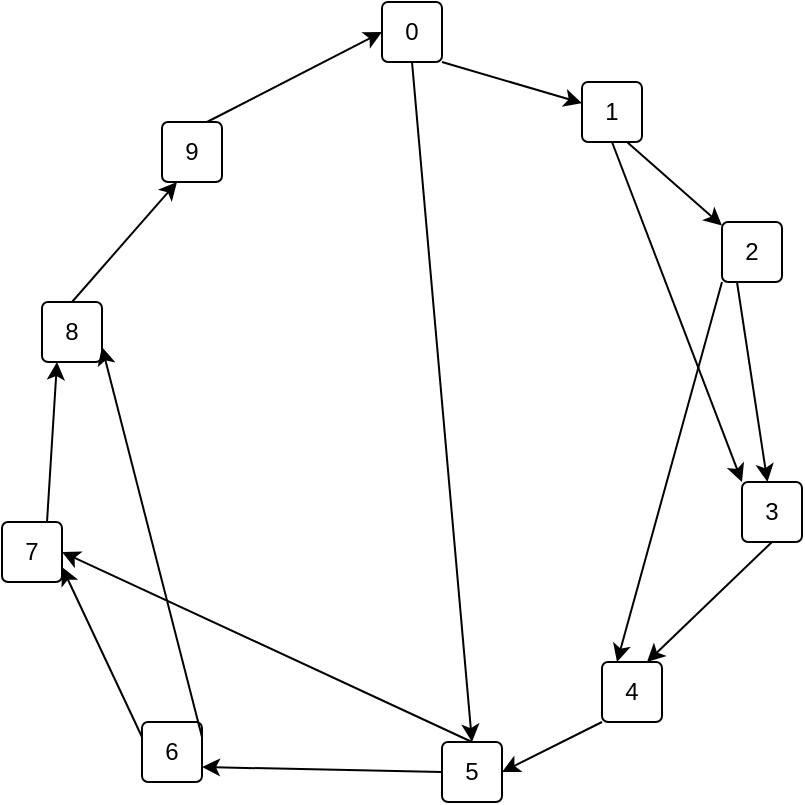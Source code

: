<mxfile version="24.3.1" type="github">
  <diagram name="Page-1" id="85v1--rH_fln2Zx9HRif">
    <mxGraphModel dx="601" dy="520" grid="1" gridSize="10" guides="1" tooltips="1" connect="1" arrows="1" fold="1" page="1" pageScale="1" pageWidth="2336" pageHeight="1654" math="0" shadow="0">
      <root>
        <mxCell id="0" />
        <mxCell id="1" parent="0" />
        <mxCell id="VSvePtYZnGxWkbHHDTRv-1" value="1" style="rounded=1;arcSize=10;whiteSpace=wrap;html=1;align=center;" vertex="1" parent="1">
          <mxGeometry x="620" y="340" width="30" height="30" as="geometry" />
        </mxCell>
        <mxCell id="VSvePtYZnGxWkbHHDTRv-12" style="rounded=0;orthogonalLoop=1;jettySize=auto;html=1;exitX=1;exitY=1;exitDx=0;exitDy=0;" edge="1" parent="1" source="VSvePtYZnGxWkbHHDTRv-2" target="VSvePtYZnGxWkbHHDTRv-1">
          <mxGeometry relative="1" as="geometry">
            <mxPoint x="523.75" y="330" as="sourcePoint" />
            <mxPoint x="486.25" y="377.5" as="targetPoint" />
          </mxGeometry>
        </mxCell>
        <mxCell id="VSvePtYZnGxWkbHHDTRv-2" value="0" style="rounded=1;arcSize=10;whiteSpace=wrap;html=1;align=center;" vertex="1" parent="1">
          <mxGeometry x="520" y="300" width="30" height="30" as="geometry" />
        </mxCell>
        <mxCell id="VSvePtYZnGxWkbHHDTRv-3" value="2" style="rounded=1;arcSize=10;whiteSpace=wrap;html=1;align=center;" vertex="1" parent="1">
          <mxGeometry x="690" y="410" width="30" height="30" as="geometry" />
        </mxCell>
        <mxCell id="VSvePtYZnGxWkbHHDTRv-4" value="3" style="rounded=1;arcSize=10;whiteSpace=wrap;html=1;align=center;" vertex="1" parent="1">
          <mxGeometry x="700" y="540" width="30" height="30" as="geometry" />
        </mxCell>
        <mxCell id="VSvePtYZnGxWkbHHDTRv-5" value="5" style="rounded=1;arcSize=10;whiteSpace=wrap;html=1;align=center;" vertex="1" parent="1">
          <mxGeometry x="550" y="670" width="30" height="30" as="geometry" />
        </mxCell>
        <mxCell id="VSvePtYZnGxWkbHHDTRv-6" value="4" style="rounded=1;arcSize=10;whiteSpace=wrap;html=1;align=center;" vertex="1" parent="1">
          <mxGeometry x="630" y="630" width="30" height="30" as="geometry" />
        </mxCell>
        <mxCell id="VSvePtYZnGxWkbHHDTRv-7" value="9" style="rounded=1;arcSize=10;whiteSpace=wrap;html=1;align=center;" vertex="1" parent="1">
          <mxGeometry x="410" y="360" width="30" height="30" as="geometry" />
        </mxCell>
        <mxCell id="VSvePtYZnGxWkbHHDTRv-8" value="8" style="rounded=1;arcSize=10;whiteSpace=wrap;html=1;align=center;" vertex="1" parent="1">
          <mxGeometry x="350" y="450" width="30" height="30" as="geometry" />
        </mxCell>
        <mxCell id="VSvePtYZnGxWkbHHDTRv-9" value="6" style="rounded=1;arcSize=10;whiteSpace=wrap;html=1;align=center;" vertex="1" parent="1">
          <mxGeometry x="400" y="660" width="30" height="30" as="geometry" />
        </mxCell>
        <mxCell id="VSvePtYZnGxWkbHHDTRv-10" value="7" style="rounded=1;arcSize=10;whiteSpace=wrap;html=1;align=center;" vertex="1" parent="1">
          <mxGeometry x="330" y="560" width="30" height="30" as="geometry" />
        </mxCell>
        <mxCell id="VSvePtYZnGxWkbHHDTRv-14" style="rounded=0;orthogonalLoop=1;jettySize=auto;html=1;exitX=0.75;exitY=1;exitDx=0;exitDy=0;" edge="1" parent="1" source="VSvePtYZnGxWkbHHDTRv-1" target="VSvePtYZnGxWkbHHDTRv-3">
          <mxGeometry relative="1" as="geometry">
            <mxPoint x="643.75" y="296" as="sourcePoint" />
            <mxPoint x="570" y="334" as="targetPoint" />
          </mxGeometry>
        </mxCell>
        <mxCell id="VSvePtYZnGxWkbHHDTRv-15" style="rounded=0;orthogonalLoop=1;jettySize=auto;html=1;exitX=0.25;exitY=1;exitDx=0;exitDy=0;" edge="1" parent="1" source="VSvePtYZnGxWkbHHDTRv-3" target="VSvePtYZnGxWkbHHDTRv-4">
          <mxGeometry relative="1" as="geometry">
            <mxPoint x="663.75" y="300" as="sourcePoint" />
            <mxPoint x="590" y="338" as="targetPoint" />
          </mxGeometry>
        </mxCell>
        <mxCell id="VSvePtYZnGxWkbHHDTRv-16" style="rounded=0;orthogonalLoop=1;jettySize=auto;html=1;exitX=0.5;exitY=1;exitDx=0;exitDy=0;entryX=0.75;entryY=0;entryDx=0;entryDy=0;" edge="1" parent="1" source="VSvePtYZnGxWkbHHDTRv-4" target="VSvePtYZnGxWkbHHDTRv-6">
          <mxGeometry relative="1" as="geometry">
            <mxPoint x="693.75" y="300" as="sourcePoint" />
            <mxPoint x="620" y="338" as="targetPoint" />
          </mxGeometry>
        </mxCell>
        <mxCell id="VSvePtYZnGxWkbHHDTRv-17" style="rounded=0;orthogonalLoop=1;jettySize=auto;html=1;exitX=0;exitY=1;exitDx=0;exitDy=0;entryX=1;entryY=0.5;entryDx=0;entryDy=0;" edge="1" parent="1" source="VSvePtYZnGxWkbHHDTRv-6" target="VSvePtYZnGxWkbHHDTRv-5">
          <mxGeometry relative="1" as="geometry">
            <mxPoint x="713.75" y="304" as="sourcePoint" />
            <mxPoint x="640" y="342" as="targetPoint" />
          </mxGeometry>
        </mxCell>
        <mxCell id="VSvePtYZnGxWkbHHDTRv-18" style="rounded=0;orthogonalLoop=1;jettySize=auto;html=1;exitX=0;exitY=0.5;exitDx=0;exitDy=0;entryX=1;entryY=0.75;entryDx=0;entryDy=0;" edge="1" parent="1" source="VSvePtYZnGxWkbHHDTRv-5" target="VSvePtYZnGxWkbHHDTRv-9">
          <mxGeometry relative="1" as="geometry">
            <mxPoint x="723.75" y="310" as="sourcePoint" />
            <mxPoint x="650" y="348" as="targetPoint" />
          </mxGeometry>
        </mxCell>
        <mxCell id="VSvePtYZnGxWkbHHDTRv-19" style="rounded=0;orthogonalLoop=1;jettySize=auto;html=1;exitX=0;exitY=0.25;exitDx=0;exitDy=0;entryX=1;entryY=0.75;entryDx=0;entryDy=0;" edge="1" parent="1" source="VSvePtYZnGxWkbHHDTRv-9" target="VSvePtYZnGxWkbHHDTRv-10">
          <mxGeometry relative="1" as="geometry">
            <mxPoint x="743.75" y="314" as="sourcePoint" />
            <mxPoint x="670" y="352" as="targetPoint" />
          </mxGeometry>
        </mxCell>
        <mxCell id="VSvePtYZnGxWkbHHDTRv-20" style="rounded=0;orthogonalLoop=1;jettySize=auto;html=1;exitX=0.75;exitY=0;exitDx=0;exitDy=0;entryX=0.25;entryY=1;entryDx=0;entryDy=0;" edge="1" parent="1" source="VSvePtYZnGxWkbHHDTRv-10" target="VSvePtYZnGxWkbHHDTRv-8">
          <mxGeometry relative="1" as="geometry">
            <mxPoint x="773.75" y="314" as="sourcePoint" />
            <mxPoint x="700" y="352" as="targetPoint" />
          </mxGeometry>
        </mxCell>
        <mxCell id="VSvePtYZnGxWkbHHDTRv-21" style="rounded=0;orthogonalLoop=1;jettySize=auto;html=1;exitX=0.5;exitY=0;exitDx=0;exitDy=0;entryX=0.25;entryY=1;entryDx=0;entryDy=0;" edge="1" parent="1" source="VSvePtYZnGxWkbHHDTRv-8" target="VSvePtYZnGxWkbHHDTRv-7">
          <mxGeometry relative="1" as="geometry">
            <mxPoint x="793.75" y="318" as="sourcePoint" />
            <mxPoint x="720" y="356" as="targetPoint" />
          </mxGeometry>
        </mxCell>
        <mxCell id="VSvePtYZnGxWkbHHDTRv-22" style="rounded=0;orthogonalLoop=1;jettySize=auto;html=1;exitX=0.75;exitY=0;exitDx=0;exitDy=0;entryX=0;entryY=0.5;entryDx=0;entryDy=0;" edge="1" parent="1" source="VSvePtYZnGxWkbHHDTRv-7" target="VSvePtYZnGxWkbHHDTRv-2">
          <mxGeometry relative="1" as="geometry">
            <mxPoint x="783.75" y="348" as="sourcePoint" />
            <mxPoint x="710" y="386" as="targetPoint" />
          </mxGeometry>
        </mxCell>
        <mxCell id="VSvePtYZnGxWkbHHDTRv-23" style="rounded=0;orthogonalLoop=1;jettySize=auto;html=1;exitX=0.5;exitY=1;exitDx=0;exitDy=0;entryX=0;entryY=0;entryDx=0;entryDy=0;" edge="1" parent="1" source="VSvePtYZnGxWkbHHDTRv-1" target="VSvePtYZnGxWkbHHDTRv-4">
          <mxGeometry relative="1" as="geometry">
            <mxPoint x="813.75" y="348" as="sourcePoint" />
            <mxPoint x="740" y="386" as="targetPoint" />
          </mxGeometry>
        </mxCell>
        <mxCell id="VSvePtYZnGxWkbHHDTRv-24" style="rounded=0;orthogonalLoop=1;jettySize=auto;html=1;exitX=0;exitY=1;exitDx=0;exitDy=0;entryX=0.25;entryY=0;entryDx=0;entryDy=0;" edge="1" parent="1" source="VSvePtYZnGxWkbHHDTRv-3" target="VSvePtYZnGxWkbHHDTRv-6">
          <mxGeometry relative="1" as="geometry">
            <mxPoint x="833.75" y="352" as="sourcePoint" />
            <mxPoint x="760" y="390" as="targetPoint" />
          </mxGeometry>
        </mxCell>
        <mxCell id="VSvePtYZnGxWkbHHDTRv-27" style="rounded=0;orthogonalLoop=1;jettySize=auto;html=1;exitX=0.5;exitY=1;exitDx=0;exitDy=0;entryX=0.5;entryY=0;entryDx=0;entryDy=0;" edge="1" parent="1" source="VSvePtYZnGxWkbHHDTRv-2" target="VSvePtYZnGxWkbHHDTRv-5">
          <mxGeometry relative="1" as="geometry">
            <mxPoint x="645" y="380" as="sourcePoint" />
            <mxPoint x="710" y="550" as="targetPoint" />
          </mxGeometry>
        </mxCell>
        <mxCell id="VSvePtYZnGxWkbHHDTRv-28" style="rounded=0;orthogonalLoop=1;jettySize=auto;html=1;exitX=1;exitY=0.25;exitDx=0;exitDy=0;entryX=1;entryY=0.75;entryDx=0;entryDy=0;" edge="1" parent="1" source="VSvePtYZnGxWkbHHDTRv-9" target="VSvePtYZnGxWkbHHDTRv-8">
          <mxGeometry relative="1" as="geometry">
            <mxPoint x="655" y="390" as="sourcePoint" />
            <mxPoint x="720" y="560" as="targetPoint" />
          </mxGeometry>
        </mxCell>
        <mxCell id="VSvePtYZnGxWkbHHDTRv-29" style="rounded=0;orthogonalLoop=1;jettySize=auto;html=1;exitX=0.5;exitY=0;exitDx=0;exitDy=0;entryX=1;entryY=0.5;entryDx=0;entryDy=0;" edge="1" parent="1" source="VSvePtYZnGxWkbHHDTRv-5" target="VSvePtYZnGxWkbHHDTRv-10">
          <mxGeometry relative="1" as="geometry">
            <mxPoint x="665" y="400" as="sourcePoint" />
            <mxPoint x="730" y="570" as="targetPoint" />
          </mxGeometry>
        </mxCell>
      </root>
    </mxGraphModel>
  </diagram>
</mxfile>
